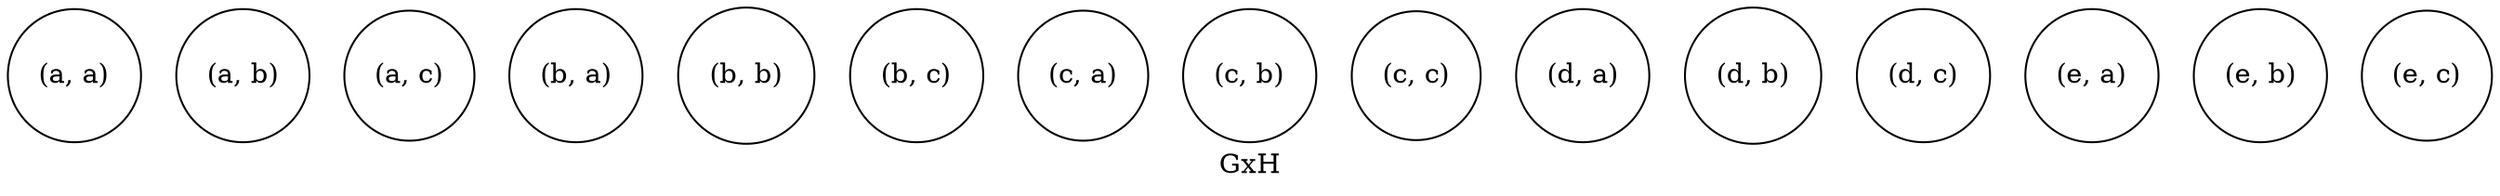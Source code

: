 graph GH {
    overlap=false
    splines=true
    node [shape=circle]
    label="GxH"

    edge [len=2]

    edge [weight=2]
    edge [len=1]
    "(a, a)"
    "(a, b)"
    "(a, c)"

    "(b, a)"
    "(b, b)"
    "(b, c)"

    "(c, a)"
    "(c, b)"
    "(c, c)"

    "(d, a)"
    "(d, b)"
    "(d, c)"

    "(e, a)"
    "(e, b)"
    "(e, c)"
}
